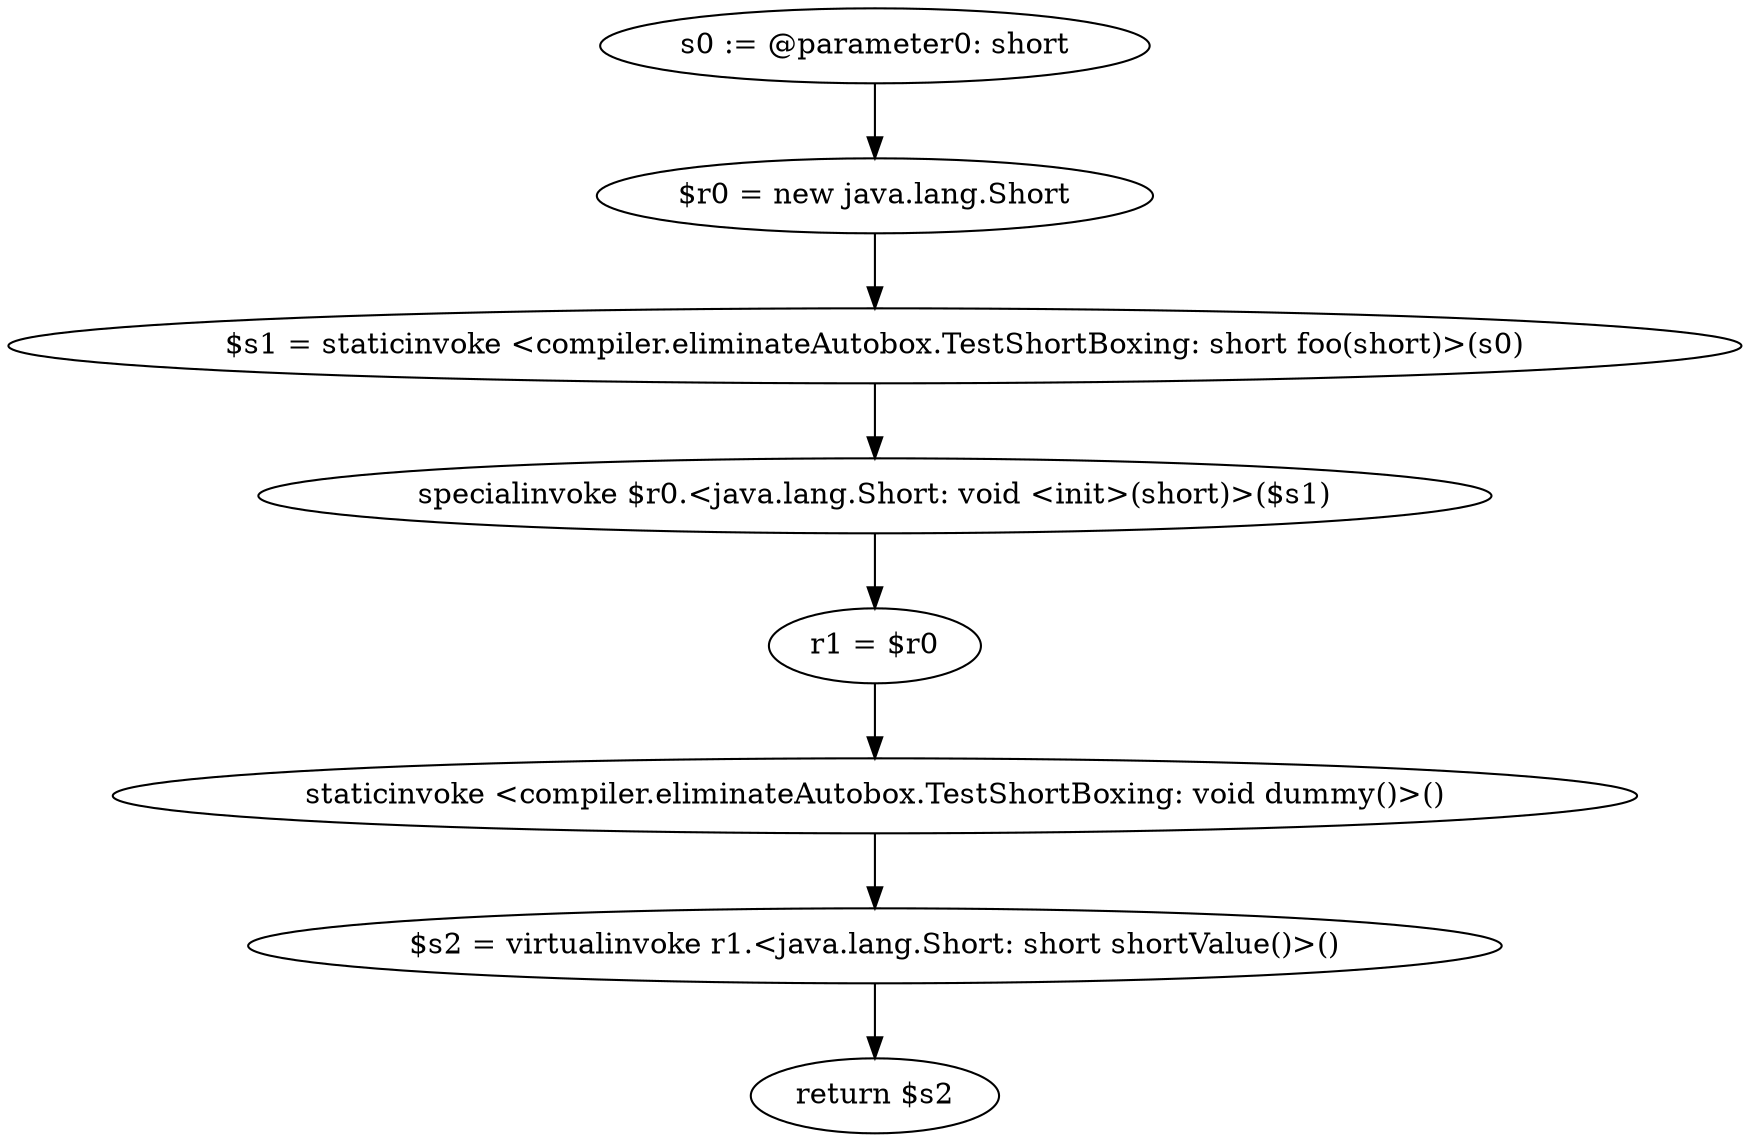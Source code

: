 digraph "unitGraph" {
    "s0 := @parameter0: short"
    "$r0 = new java.lang.Short"
    "$s1 = staticinvoke <compiler.eliminateAutobox.TestShortBoxing: short foo(short)>(s0)"
    "specialinvoke $r0.<java.lang.Short: void <init>(short)>($s1)"
    "r1 = $r0"
    "staticinvoke <compiler.eliminateAutobox.TestShortBoxing: void dummy()>()"
    "$s2 = virtualinvoke r1.<java.lang.Short: short shortValue()>()"
    "return $s2"
    "s0 := @parameter0: short"->"$r0 = new java.lang.Short";
    "$r0 = new java.lang.Short"->"$s1 = staticinvoke <compiler.eliminateAutobox.TestShortBoxing: short foo(short)>(s0)";
    "$s1 = staticinvoke <compiler.eliminateAutobox.TestShortBoxing: short foo(short)>(s0)"->"specialinvoke $r0.<java.lang.Short: void <init>(short)>($s1)";
    "specialinvoke $r0.<java.lang.Short: void <init>(short)>($s1)"->"r1 = $r0";
    "r1 = $r0"->"staticinvoke <compiler.eliminateAutobox.TestShortBoxing: void dummy()>()";
    "staticinvoke <compiler.eliminateAutobox.TestShortBoxing: void dummy()>()"->"$s2 = virtualinvoke r1.<java.lang.Short: short shortValue()>()";
    "$s2 = virtualinvoke r1.<java.lang.Short: short shortValue()>()"->"return $s2";
}
